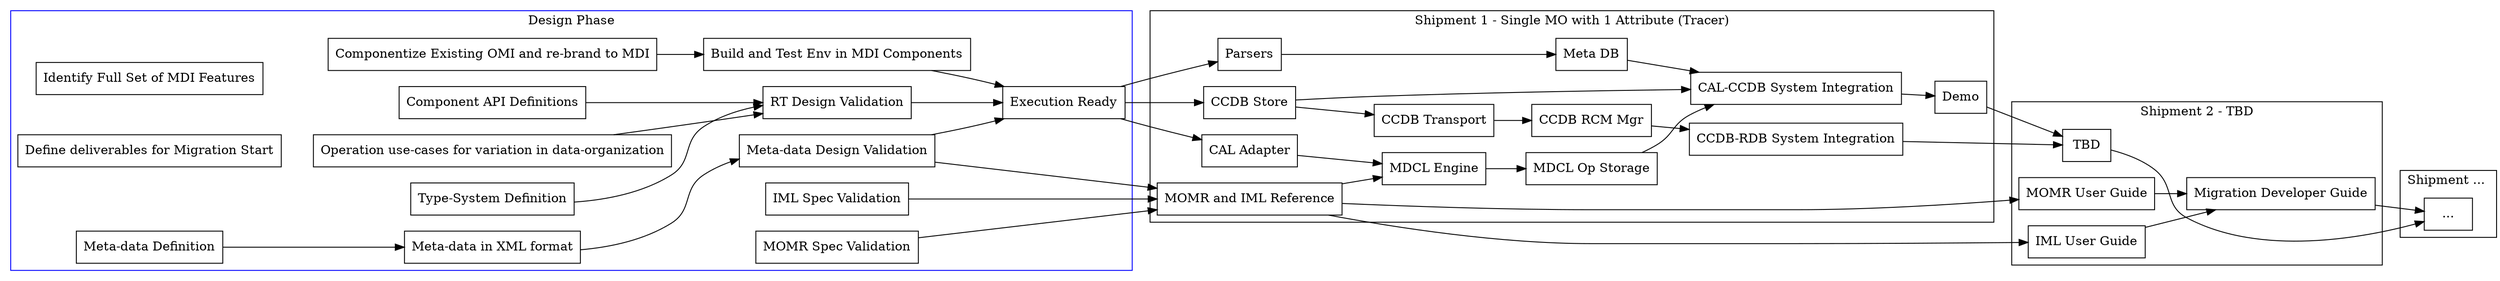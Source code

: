 digraph G {
    graph [center=1 rankdir=LR];
    node [shape=box];

    subgraph cluster_0 {
        label = "Design Phase";
        color=blue;

        { rank=same; WP1_40, WP1_50, WP1_100, WP1_110; }
        WP1_10[label="Component API Definitions"];
        WP1_20[label="Identify Full Set of MDI Features"];
        WP1_30[label="Define deliverables for Migration Start"];
        WP1_35[label="Componentize Existing OMI and re-brand to MDI"];
        WP1_37[label="Build and Test Env in MDI Components"];
        WP1_40[label="MOMR Spec Validation"];
        WP1_50[label="IML Spec Validation"];
        WP1_60[label="Operation use-cases for variation in data-organization"];
        WP1_70[label="Meta-data Definition"];
        WP1_80[label="Type-System Definition"];
        WP1_90[label="Meta-data in XML format"];
        WP1_100[label="RT Design Validation"];
        WP1_110[label="Meta-data Design Validation"];
        WP1_120[label="Execution Ready"];

        
        WP1_10 -> WP1_100;
        WP1_60 -> WP1_100;
        WP1_70 -> WP1_90;
        WP1_90 -> WP1_110;
        WP1_80 -> WP1_100;
        WP1_35 -> WP1_37;
        WP1_37 -> WP1_120;
        WP1_100 -> WP1_120;
        WP1_110 -> WP1_120;

    }

    subgraph cluster_1 {
        label = "Shipment 1 - Single MO with 1 Attribute (Tracer)";
        node [shape=box];

        { rank=same; WP2_10, WP2_40, WP2_60, WP2_130; }
        WP2_10[label="CAL Adapter"];
        WP2_20[label="MDCL Engine"];
        WP2_30[label="MDCL Op Storage"];
        WP2_40[label="Parsers"];
        WP2_50[label="Meta DB"];
        WP2_60[label="CCDB Store"];
        WP2_70[label="CCDB Transport"];
        WP2_80[label="CCDB RCM Mgr"];
        WP2_90[label="CCDB-RDB System Integration"];
        WP2_100[label="CAL-CCDB System Integration"];
        WP2_130[label="MOMR and IML Reference"];
        WP2_150[label="Demo"];

        WP2_10 -> WP2_20;
        WP2_20 -> WP2_30;
        WP2_30 -> WP2_100;

        WP2_40 -> WP2_50;
        WP2_50 -> WP2_100;

        WP2_60 -> WP2_70;
        WP2_60 -> WP2_100;
        WP2_70 -> WP2_80;
        WP2_80 -> WP2_90;
        
        WP2_130 -> WP2_20;

        WP2_100 -> WP2_150;
   }

    subgraph cluster_2 {
        label = "Shipment 2 - TBD";
        node [shape=box];

        WP3_110[label="MOMR User Guide"];
        WP3_120[label="IML User Guide"];
        WP3_150[label="Migration Developer Guide"];
        WP3_UNKNOWN[label="TBD"];
    
        WP3_110 -> WP3_150;
        WP3_120 -> WP3_150;
    }

    subgraph cluster_3 {
        label = "Shipment ... ";
        node [shape=box];

        WP4_UNKNOWN[label="..."];
    }


    WP1_120 -> WP2_10;
    WP1_120 -> WP2_40;
    WP1_120 -> WP2_60;
    WP1_40 -> WP2_130;
    WP1_50 -> WP2_130;
    WP1_110 -> WP2_130;

    WP2_90 -> WP3_UNKNOWN;
    WP2_150 -> WP3_UNKNOWN;
    WP2_130 -> WP3_110;
    WP2_130 -> WP3_120;

    WP3_150 -> WP4_UNKNOWN;
    WP3_UNKNOWN -> WP4_UNKNOWN;
}

